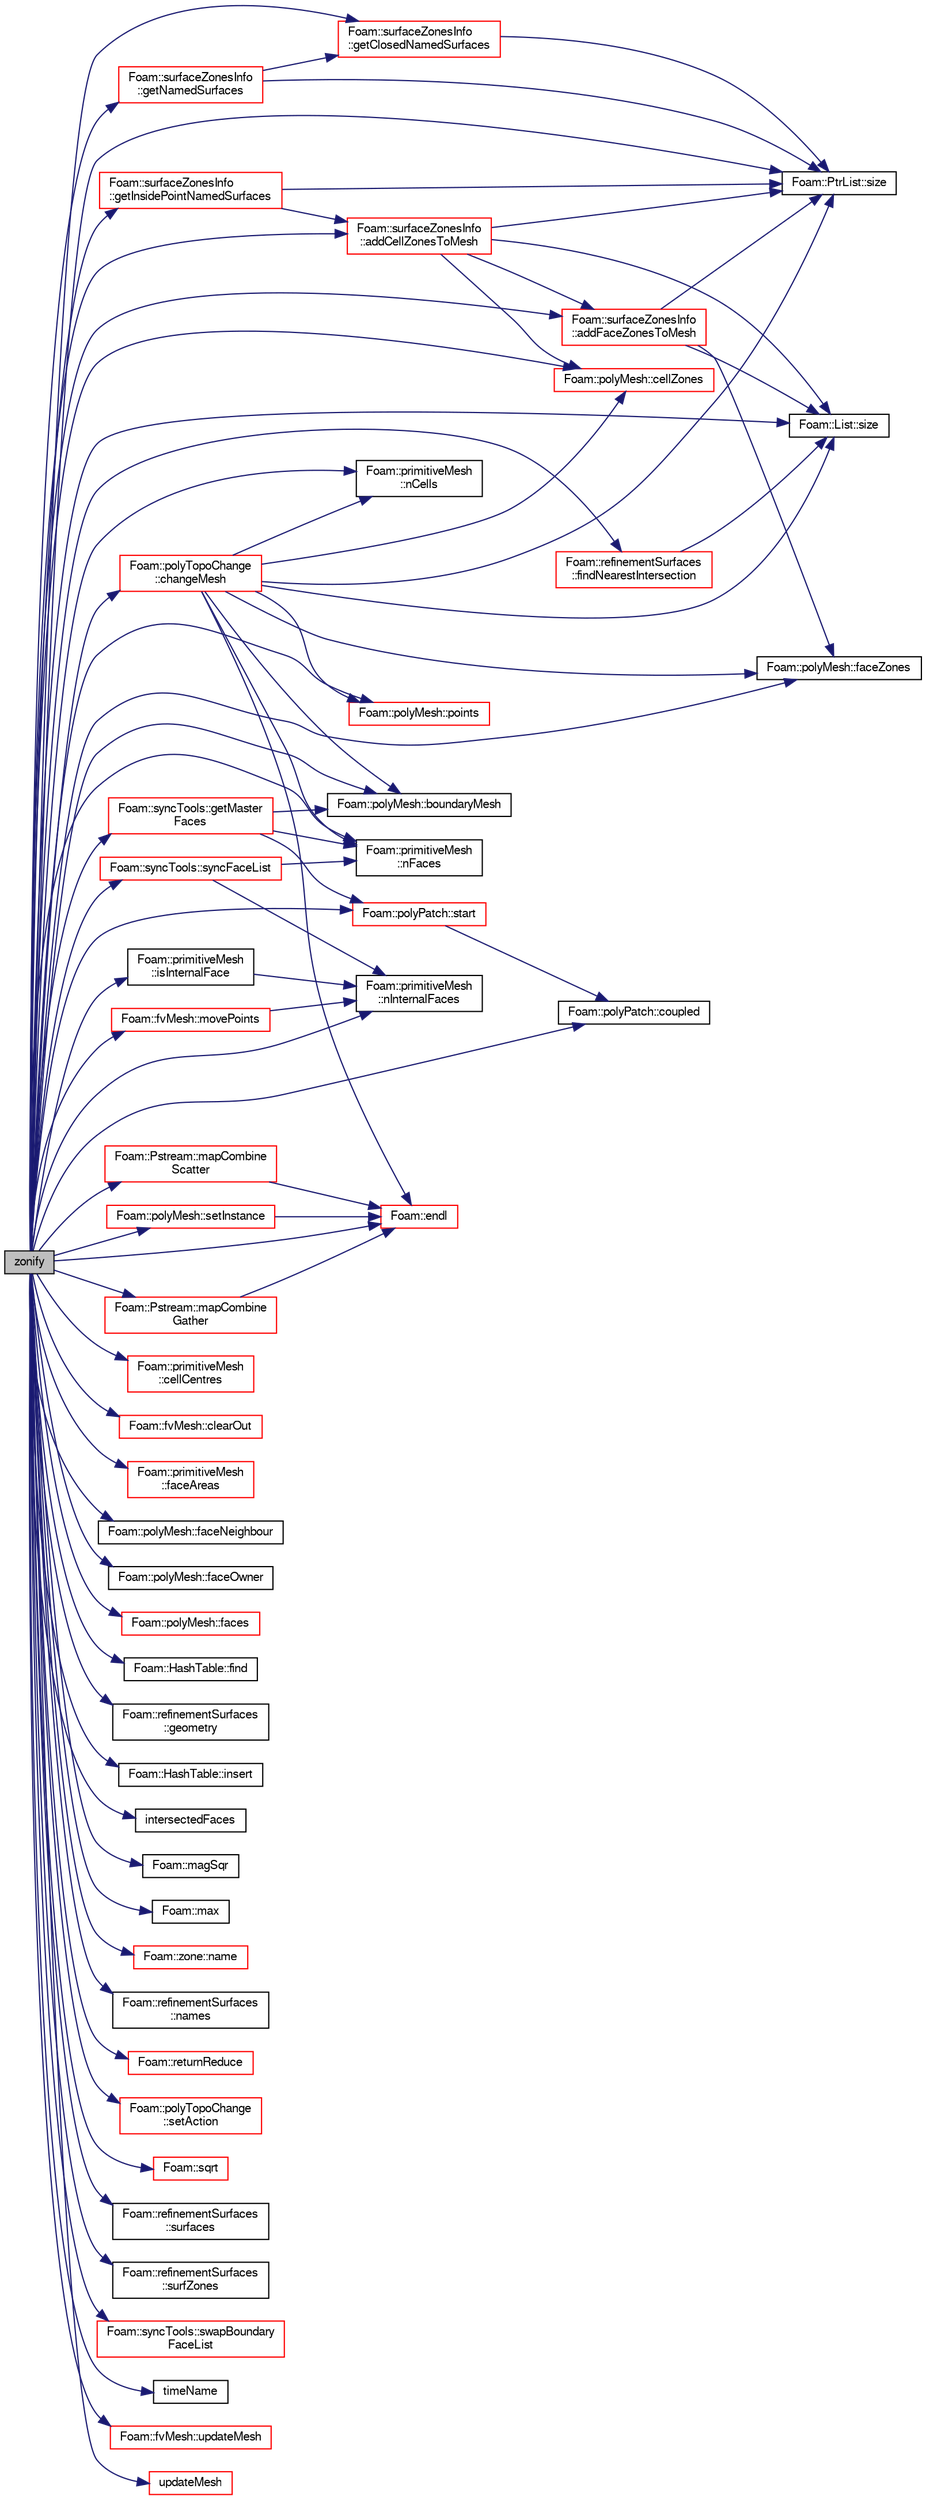 digraph "zonify"
{
  bgcolor="transparent";
  edge [fontname="FreeSans",fontsize="10",labelfontname="FreeSans",labelfontsize="10"];
  node [fontname="FreeSans",fontsize="10",shape=record];
  rankdir="LR";
  Node9567 [label="zonify",height=0.2,width=0.4,color="black", fillcolor="grey75", style="filled", fontcolor="black"];
  Node9567 -> Node9568 [color="midnightblue",fontsize="10",style="solid",fontname="FreeSans"];
  Node9568 [label="Foam::surfaceZonesInfo\l::addCellZonesToMesh",height=0.2,width=0.4,color="red",URL="$a24690.html#aa53d4178cbd81300b311053db36e519d"];
  Node9568 -> Node9569 [color="midnightblue",fontsize="10",style="solid",fontname="FreeSans"];
  Node9569 [label="Foam::PtrList::size",height=0.2,width=0.4,color="black",URL="$a25914.html#a47b3bf30da1eb3ab8076b5fbe00e0494",tooltip="Return the number of elements in the PtrList. "];
  Node9568 -> Node9570 [color="midnightblue",fontsize="10",style="solid",fontname="FreeSans"];
  Node9570 [label="Foam::polyMesh::cellZones",height=0.2,width=0.4,color="red",URL="$a27410.html#a935f422baa4405e3bb1d9e230b08f824",tooltip="Return cell zone mesh. "];
  Node9568 -> Node9576 [color="midnightblue",fontsize="10",style="solid",fontname="FreeSans"];
  Node9576 [label="Foam::List::size",height=0.2,width=0.4,color="black",URL="$a25694.html#a8a5f6fa29bd4b500caf186f60245b384",tooltip="Override size to be inconsistent with allocated storage. "];
  Node9568 -> Node9635 [color="midnightblue",fontsize="10",style="solid",fontname="FreeSans"];
  Node9635 [label="Foam::surfaceZonesInfo\l::addFaceZonesToMesh",height=0.2,width=0.4,color="red",URL="$a24690.html#a6b6401890b961882e87246caf901f8a4"];
  Node9635 -> Node9569 [color="midnightblue",fontsize="10",style="solid",fontname="FreeSans"];
  Node9635 -> Node9636 [color="midnightblue",fontsize="10",style="solid",fontname="FreeSans"];
  Node9636 [label="Foam::polyMesh::faceZones",height=0.2,width=0.4,color="black",URL="$a27410.html#af216614a0f9997169eea2cade46dc9ba",tooltip="Return face zone mesh. "];
  Node9635 -> Node9576 [color="midnightblue",fontsize="10",style="solid",fontname="FreeSans"];
  Node9567 -> Node9635 [color="midnightblue",fontsize="10",style="solid",fontname="FreeSans"];
  Node9567 -> Node9637 [color="midnightblue",fontsize="10",style="solid",fontname="FreeSans"];
  Node9637 [label="Foam::polyMesh::boundaryMesh",height=0.2,width=0.4,color="black",URL="$a27410.html#a9f2b68c134340291eda6197f47f25484",tooltip="Return boundary mesh. "];
  Node9567 -> Node9638 [color="midnightblue",fontsize="10",style="solid",fontname="FreeSans"];
  Node9638 [label="Foam::primitiveMesh\l::cellCentres",height=0.2,width=0.4,color="red",URL="$a27530.html#a7300aee2989c6ec70e39436816461902"];
  Node9567 -> Node9570 [color="midnightblue",fontsize="10",style="solid",fontname="FreeSans"];
  Node9567 -> Node9655 [color="midnightblue",fontsize="10",style="solid",fontname="FreeSans"];
  Node9655 [label="Foam::polyTopoChange\l::changeMesh",height=0.2,width=0.4,color="red",URL="$a21678.html#a1b105b13373ba9f1c7685f873b250cf2",tooltip="Inplace changes mesh without change of patches. "];
  Node9655 -> Node9572 [color="midnightblue",fontsize="10",style="solid",fontname="FreeSans"];
  Node9572 [label="Foam::endl",height=0.2,width=0.4,color="red",URL="$a21124.html#a2db8fe02a0d3909e9351bb4275b23ce4",tooltip="Add newline and flush stream. "];
  Node9655 -> Node9647 [color="midnightblue",fontsize="10",style="solid",fontname="FreeSans"];
  Node9647 [label="Foam::primitiveMesh\l::nFaces",height=0.2,width=0.4,color="black",URL="$a27530.html#abe602c985a3c9ffa67176e969e77ca6f"];
  Node9655 -> Node9640 [color="midnightblue",fontsize="10",style="solid",fontname="FreeSans"];
  Node9640 [label="Foam::primitiveMesh\l::nCells",height=0.2,width=0.4,color="black",URL="$a27530.html#a13b94bdb0926552bf78ad5210a73a3d5"];
  Node9655 -> Node9576 [color="midnightblue",fontsize="10",style="solid",fontname="FreeSans"];
  Node9655 -> Node9657 [color="midnightblue",fontsize="10",style="solid",fontname="FreeSans"];
  Node9657 [label="Foam::polyMesh::points",height=0.2,width=0.4,color="red",URL="$a27410.html#ac44123fc1265297c41a43c3b62fdb4c2",tooltip="Return raw points. "];
  Node9655 -> Node9569 [color="midnightblue",fontsize="10",style="solid",fontname="FreeSans"];
  Node9655 -> Node9636 [color="midnightblue",fontsize="10",style="solid",fontname="FreeSans"];
  Node9655 -> Node9570 [color="midnightblue",fontsize="10",style="solid",fontname="FreeSans"];
  Node9655 -> Node9637 [color="midnightblue",fontsize="10",style="solid",fontname="FreeSans"];
  Node9567 -> Node9716 [color="midnightblue",fontsize="10",style="solid",fontname="FreeSans"];
  Node9716 [label="Foam::fvMesh::clearOut",height=0.2,width=0.4,color="red",URL="$a22766.html#af320697688df08f1438d37a86bcaf25d",tooltip="Clear all geometry and addressing. "];
  Node9567 -> Node9722 [color="midnightblue",fontsize="10",style="solid",fontname="FreeSans"];
  Node9722 [label="Foam::polyPatch::coupled",height=0.2,width=0.4,color="black",URL="$a27478.html#a39c01db0e66d00fe0621a0c7e5fc4ead",tooltip="Return true if this patch is geometrically coupled (i.e. faces and. "];
  Node9567 -> Node9572 [color="midnightblue",fontsize="10",style="solid",fontname="FreeSans"];
  Node9567 -> Node9654 [color="midnightblue",fontsize="10",style="solid",fontname="FreeSans"];
  Node9654 [label="Foam::primitiveMesh\l::faceAreas",height=0.2,width=0.4,color="red",URL="$a27530.html#adefd042a02b5fa7ab8ab95063a631420"];
  Node9567 -> Node9723 [color="midnightblue",fontsize="10",style="solid",fontname="FreeSans"];
  Node9723 [label="Foam::polyMesh::faceNeighbour",height=0.2,width=0.4,color="black",URL="$a27410.html#a9fb57b52c700ed61f09ada65412d13e3",tooltip="Return face neighbour. "];
  Node9567 -> Node9724 [color="midnightblue",fontsize="10",style="solid",fontname="FreeSans"];
  Node9724 [label="Foam::polyMesh::faceOwner",height=0.2,width=0.4,color="black",URL="$a27410.html#a57752b49bfee23ca1944c3fb0493974f",tooltip="Return face owner. "];
  Node9567 -> Node9662 [color="midnightblue",fontsize="10",style="solid",fontname="FreeSans"];
  Node9662 [label="Foam::polyMesh::faces",height=0.2,width=0.4,color="red",URL="$a27410.html#a431c0a24765f0bb6d32f6a03ce0e9b57",tooltip="Return raw faces. "];
  Node9567 -> Node9636 [color="midnightblue",fontsize="10",style="solid",fontname="FreeSans"];
  Node9567 -> Node9725 [color="midnightblue",fontsize="10",style="solid",fontname="FreeSans"];
  Node9725 [label="Foam::HashTable::find",height=0.2,width=0.4,color="black",URL="$a25702.html#a76b2c74ebd9f33fa9f76261b027ffc11",tooltip="Find and return an iterator set at the hashedEntry. "];
  Node9567 -> Node9726 [color="midnightblue",fontsize="10",style="solid",fontname="FreeSans"];
  Node9726 [label="Foam::refinementSurfaces\l::findNearestIntersection",height=0.2,width=0.4,color="red",URL="$a24686.html#acf97c614655ec4074abaa9c582fff90f",tooltip="Find intersection nearest to the endpoints. surface1,2 are. "];
  Node9726 -> Node9576 [color="midnightblue",fontsize="10",style="solid",fontname="FreeSans"];
  Node9567 -> Node9730 [color="midnightblue",fontsize="10",style="solid",fontname="FreeSans"];
  Node9730 [label="Foam::refinementSurfaces\l::geometry",height=0.2,width=0.4,color="black",URL="$a24686.html#ac460d4c32bd305baf76c4af7b1b08cb8"];
  Node9567 -> Node9731 [color="midnightblue",fontsize="10",style="solid",fontname="FreeSans"];
  Node9731 [label="Foam::surfaceZonesInfo\l::getClosedNamedSurfaces",height=0.2,width=0.4,color="red",URL="$a24690.html#afc72d0018f44fb51a12eef8afbc9dd6d",tooltip="Get indices of surfaces with a cellZone that are closed and. "];
  Node9731 -> Node9569 [color="midnightblue",fontsize="10",style="solid",fontname="FreeSans"];
  Node9567 -> Node9734 [color="midnightblue",fontsize="10",style="solid",fontname="FreeSans"];
  Node9734 [label="Foam::surfaceZonesInfo\l::getInsidePointNamedSurfaces",height=0.2,width=0.4,color="red",URL="$a24690.html#a0be2bcccdb6dd384cad14772b44fb840",tooltip="Get indices of surfaces with a cellZone that have &#39;insidePoint&#39;. "];
  Node9734 -> Node9569 [color="midnightblue",fontsize="10",style="solid",fontname="FreeSans"];
  Node9734 -> Node9568 [color="midnightblue",fontsize="10",style="solid",fontname="FreeSans"];
  Node9567 -> Node9735 [color="midnightblue",fontsize="10",style="solid",fontname="FreeSans"];
  Node9735 [label="Foam::syncTools::getMaster\lFaces",height=0.2,width=0.4,color="red",URL="$a27502.html#a46e7fd91866d97d6f21c35b1a892f0c4",tooltip="Get per face whether it is uncoupled or a master of a. "];
  Node9735 -> Node9647 [color="midnightblue",fontsize="10",style="solid",fontname="FreeSans"];
  Node9735 -> Node9637 [color="midnightblue",fontsize="10",style="solid",fontname="FreeSans"];
  Node9735 -> Node9737 [color="midnightblue",fontsize="10",style="solid",fontname="FreeSans"];
  Node9737 [label="Foam::polyPatch::start",height=0.2,width=0.4,color="red",URL="$a27478.html#a6bfd3e3abb11e98bdb4b98671cec1234",tooltip="Return start label of this patch in the polyMesh face list. "];
  Node9737 -> Node9722 [color="midnightblue",fontsize="10",style="solid",fontname="FreeSans"];
  Node9567 -> Node9746 [color="midnightblue",fontsize="10",style="solid",fontname="FreeSans"];
  Node9746 [label="Foam::surfaceZonesInfo\l::getNamedSurfaces",height=0.2,width=0.4,color="red",URL="$a24690.html#a59d8871cd9c916017046af1f0a57c60f",tooltip="Get indices of named surfaces (surfaces with faceZoneName) "];
  Node9746 -> Node9569 [color="midnightblue",fontsize="10",style="solid",fontname="FreeSans"];
  Node9746 -> Node9731 [color="midnightblue",fontsize="10",style="solid",fontname="FreeSans"];
  Node9567 -> Node9747 [color="midnightblue",fontsize="10",style="solid",fontname="FreeSans"];
  Node9747 [label="Foam::HashTable::insert",height=0.2,width=0.4,color="black",URL="$a25702.html#a5eee1e0e199ad59b9cb3916cd42156e0",tooltip="Insert a new hashedEntry. "];
  Node9567 -> Node9748 [color="midnightblue",fontsize="10",style="solid",fontname="FreeSans"];
  Node9748 [label="intersectedFaces",height=0.2,width=0.4,color="black",URL="$a24662.html#a16df1eb189860b96b933dfb343df23e1",tooltip="Get faces with intersection. "];
  Node9567 -> Node9749 [color="midnightblue",fontsize="10",style="solid",fontname="FreeSans"];
  Node9749 [label="Foam::primitiveMesh\l::isInternalFace",height=0.2,width=0.4,color="black",URL="$a27530.html#ae3e48ad9ec4c5132ec7d3d702ad17c9e",tooltip="Return true if given face label is internal to the mesh. "];
  Node9749 -> Node9707 [color="midnightblue",fontsize="10",style="solid",fontname="FreeSans"];
  Node9707 [label="Foam::primitiveMesh\l::nInternalFaces",height=0.2,width=0.4,color="black",URL="$a27530.html#aa6c7965af1f30d16d9125deb981cbdb0"];
  Node9567 -> Node9750 [color="midnightblue",fontsize="10",style="solid",fontname="FreeSans"];
  Node9750 [label="Foam::magSqr",height=0.2,width=0.4,color="black",URL="$a21124.html#ae6fff2c6981e6d9618aa5038e69def6e"];
  Node9567 -> Node9751 [color="midnightblue",fontsize="10",style="solid",fontname="FreeSans"];
  Node9751 [label="Foam::Pstream::mapCombine\lGather",height=0.2,width=0.4,color="red",URL="$a26250.html#ab0d015456e1aebecc6f0e06668de1437"];
  Node9751 -> Node9572 [color="midnightblue",fontsize="10",style="solid",fontname="FreeSans"];
  Node9567 -> Node9752 [color="midnightblue",fontsize="10",style="solid",fontname="FreeSans"];
  Node9752 [label="Foam::Pstream::mapCombine\lScatter",height=0.2,width=0.4,color="red",URL="$a26250.html#a8989a48f795cff7dd8f59d00c094e484",tooltip="Scatter data. Reverse of combineGather. "];
  Node9752 -> Node9572 [color="midnightblue",fontsize="10",style="solid",fontname="FreeSans"];
  Node9567 -> Node9668 [color="midnightblue",fontsize="10",style="solid",fontname="FreeSans"];
  Node9668 [label="Foam::max",height=0.2,width=0.4,color="black",URL="$a21124.html#ac993e906cf2774ae77e666bc24e81733"];
  Node9567 -> Node9753 [color="midnightblue",fontsize="10",style="solid",fontname="FreeSans"];
  Node9753 [label="Foam::fvMesh::movePoints",height=0.2,width=0.4,color="red",URL="$a22766.html#a3693c648bea2e99054cbbb75d4bf4e4d",tooltip="Move points, returns volumes swept by faces in motion. "];
  Node9753 -> Node9707 [color="midnightblue",fontsize="10",style="solid",fontname="FreeSans"];
  Node9567 -> Node10001 [color="midnightblue",fontsize="10",style="solid",fontname="FreeSans"];
  Node10001 [label="Foam::zone::name",height=0.2,width=0.4,color="red",URL="$a27518.html#acc80e00a8ac919288fb55bd14cc88bf6",tooltip="Return name. "];
  Node9567 -> Node10003 [color="midnightblue",fontsize="10",style="solid",fontname="FreeSans"];
  Node10003 [label="Foam::refinementSurfaces\l::names",height=0.2,width=0.4,color="black",URL="$a24686.html#a27d373299f0deccc315cf7b63994d8f9",tooltip="Names of surfaces. "];
  Node9567 -> Node9640 [color="midnightblue",fontsize="10",style="solid",fontname="FreeSans"];
  Node9567 -> Node9647 [color="midnightblue",fontsize="10",style="solid",fontname="FreeSans"];
  Node9567 -> Node9707 [color="midnightblue",fontsize="10",style="solid",fontname="FreeSans"];
  Node9567 -> Node9657 [color="midnightblue",fontsize="10",style="solid",fontname="FreeSans"];
  Node9567 -> Node9674 [color="midnightblue",fontsize="10",style="solid",fontname="FreeSans"];
  Node9674 [label="Foam::returnReduce",height=0.2,width=0.4,color="red",URL="$a21124.html#a8d528a67d2a9c6fe4fb94bc86872624b"];
  Node9567 -> Node10004 [color="midnightblue",fontsize="10",style="solid",fontname="FreeSans"];
  Node10004 [label="Foam::polyTopoChange\l::setAction",height=0.2,width=0.4,color="red",URL="$a21678.html#a40a23962b792d24f4cb999f5b55aece2",tooltip="For compatibility with polyTopoChange: set topological action. "];
  Node9567 -> Node9663 [color="midnightblue",fontsize="10",style="solid",fontname="FreeSans"];
  Node9663 [label="Foam::polyMesh::setInstance",height=0.2,width=0.4,color="red",URL="$a27410.html#add9813891a074bebd77384af1717b0bf",tooltip="Set the instance for mesh files. "];
  Node9663 -> Node9572 [color="midnightblue",fontsize="10",style="solid",fontname="FreeSans"];
  Node9567 -> Node9576 [color="midnightblue",fontsize="10",style="solid",fontname="FreeSans"];
  Node9567 -> Node9569 [color="midnightblue",fontsize="10",style="solid",fontname="FreeSans"];
  Node9567 -> Node10060 [color="midnightblue",fontsize="10",style="solid",fontname="FreeSans"];
  Node10060 [label="Foam::sqrt",height=0.2,width=0.4,color="red",URL="$a21124.html#a8616bd62eebf2342a80222fecb1bda71"];
  Node9567 -> Node9737 [color="midnightblue",fontsize="10",style="solid",fontname="FreeSans"];
  Node9567 -> Node10061 [color="midnightblue",fontsize="10",style="solid",fontname="FreeSans"];
  Node10061 [label="Foam::refinementSurfaces\l::surfaces",height=0.2,width=0.4,color="black",URL="$a24686.html#aecbcb64045a3d1f599507e1dbd376c88"];
  Node9567 -> Node10062 [color="midnightblue",fontsize="10",style="solid",fontname="FreeSans"];
  Node10062 [label="Foam::refinementSurfaces\l::surfZones",height=0.2,width=0.4,color="black",URL="$a24686.html#ab01f5ea8179426ce11414d1e1fee91e5"];
  Node9567 -> Node10063 [color="midnightblue",fontsize="10",style="solid",fontname="FreeSans"];
  Node10063 [label="Foam::syncTools::swapBoundary\lFaceList",height=0.2,width=0.4,color="red",URL="$a27502.html#a30e4f2ce2c2399c35f5d674bdb7c07fd",tooltip="Swap coupled boundary face values. "];
  Node9567 -> Node10094 [color="midnightblue",fontsize="10",style="solid",fontname="FreeSans"];
  Node10094 [label="Foam::syncTools::syncFaceList",height=0.2,width=0.4,color="red",URL="$a27502.html#abed40ebf1b90b365509600f5e7b004b7",tooltip="Synchronize values on all mesh faces. "];
  Node10094 -> Node9647 [color="midnightblue",fontsize="10",style="solid",fontname="FreeSans"];
  Node10094 -> Node9707 [color="midnightblue",fontsize="10",style="solid",fontname="FreeSans"];
  Node9567 -> Node10112 [color="midnightblue",fontsize="10",style="solid",fontname="FreeSans"];
  Node10112 [label="timeName",height=0.2,width=0.4,color="black",URL="$a24662.html#a90eec0cafc50ed7b6fbbfffe2c5df974",tooltip="Replacement for Time::timeName() : return oldInstance (if. "];
  Node9567 -> Node9807 [color="midnightblue",fontsize="10",style="solid",fontname="FreeSans"];
  Node9807 [label="Foam::fvMesh::updateMesh",height=0.2,width=0.4,color="red",URL="$a22766.html#a9c8cde0b192708d622d874f8cc2df66d",tooltip="Update mesh corresponding to the given map. "];
  Node9567 -> Node10113 [color="midnightblue",fontsize="10",style="solid",fontname="FreeSans"];
  Node10113 [label="updateMesh",height=0.2,width=0.4,color="red",URL="$a24662.html#a40c42acbe53bccc55da8fbe26a3076d1",tooltip="Update for external change to mesh. changedFaces are in new mesh. "];
}
